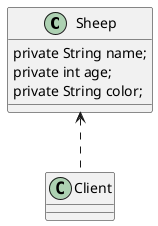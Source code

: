 @startuml

class Sheep {
private String name;
private int age;
private String color;
}

class Client {
}

Sheep <.. Client

@enduml